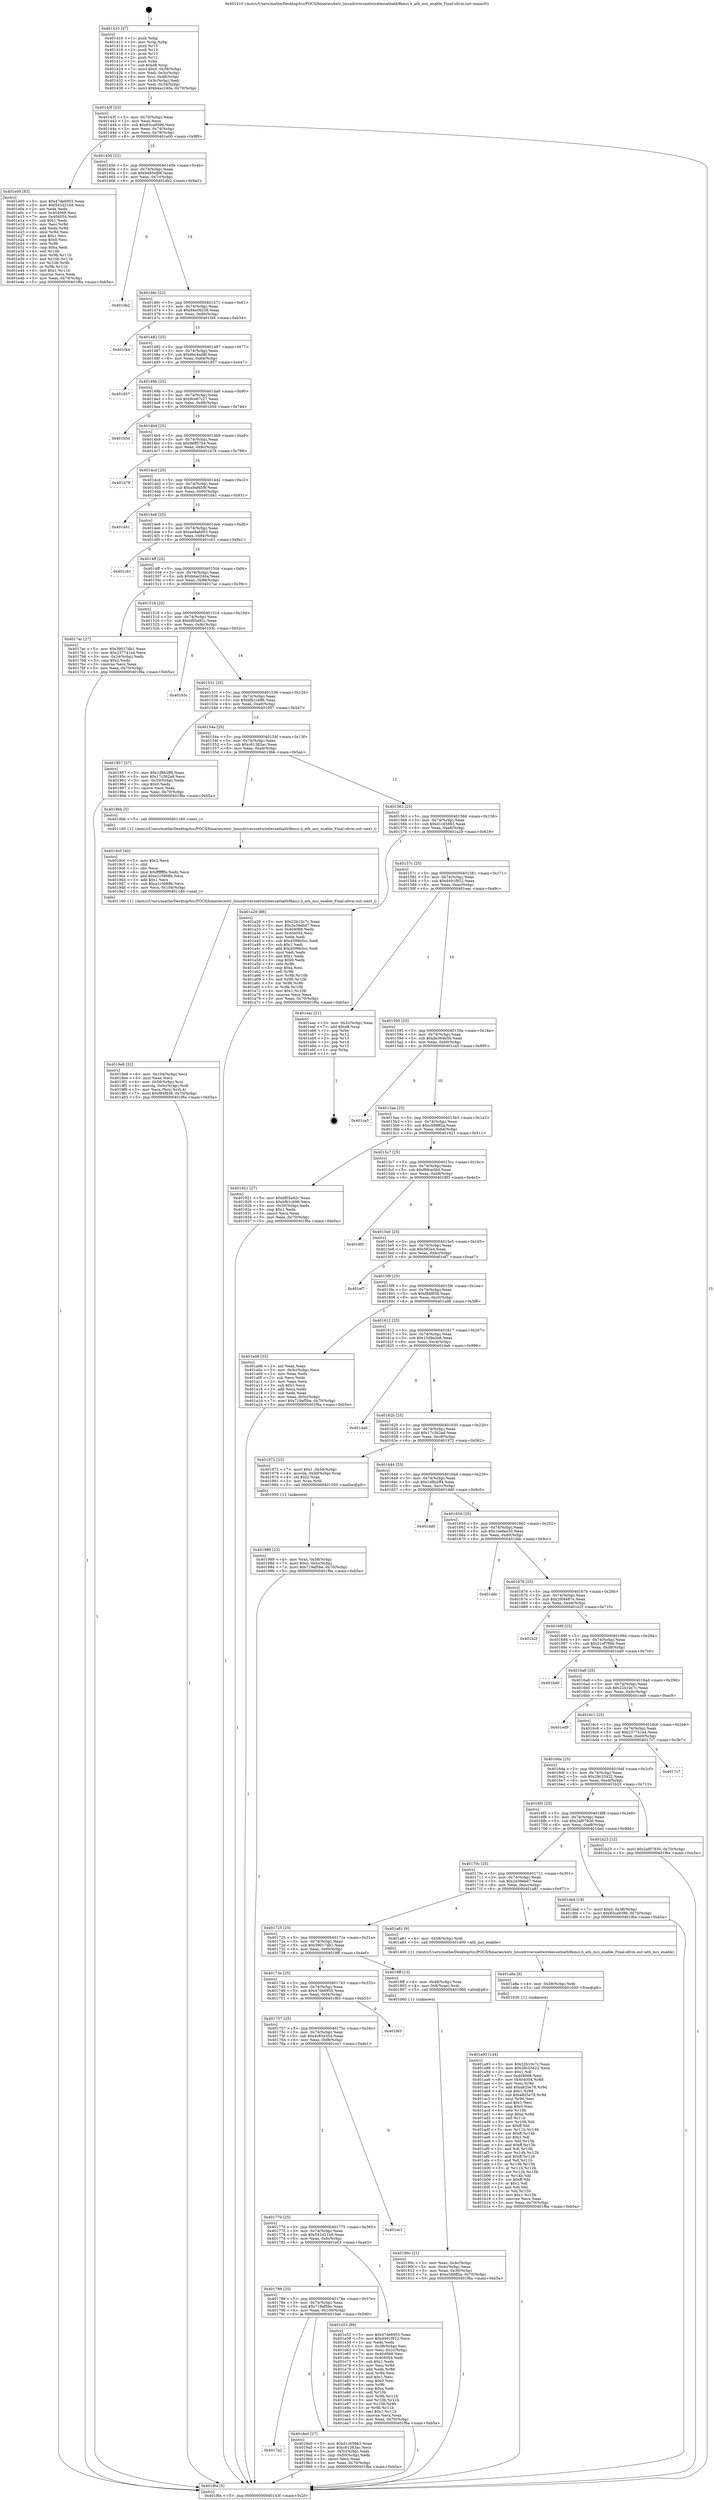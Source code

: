 digraph "0x401410" {
  label = "0x401410 (/mnt/c/Users/mathe/Desktop/tcc/POCII/binaries/extr_linuxdriversnetwirelessathath9kmci.h_ath_mci_enable_Final-ollvm.out::main(0))"
  labelloc = "t"
  node[shape=record]

  Entry [label="",width=0.3,height=0.3,shape=circle,fillcolor=black,style=filled]
  "0x40143f" [label="{
     0x40143f [23]\l
     | [instrs]\l
     &nbsp;&nbsp;0x40143f \<+3\>: mov -0x70(%rbp),%eax\l
     &nbsp;&nbsp;0x401442 \<+2\>: mov %eax,%ecx\l
     &nbsp;&nbsp;0x401444 \<+6\>: sub $0x83ca9399,%ecx\l
     &nbsp;&nbsp;0x40144a \<+3\>: mov %eax,-0x74(%rbp)\l
     &nbsp;&nbsp;0x40144d \<+3\>: mov %ecx,-0x78(%rbp)\l
     &nbsp;&nbsp;0x401450 \<+6\>: je 0000000000401e00 \<main+0x9f0\>\l
  }"]
  "0x401e00" [label="{
     0x401e00 [83]\l
     | [instrs]\l
     &nbsp;&nbsp;0x401e00 \<+5\>: mov $0x47de6955,%eax\l
     &nbsp;&nbsp;0x401e05 \<+5\>: mov $0x541d21b9,%ecx\l
     &nbsp;&nbsp;0x401e0a \<+2\>: xor %edx,%edx\l
     &nbsp;&nbsp;0x401e0c \<+7\>: mov 0x404068,%esi\l
     &nbsp;&nbsp;0x401e13 \<+7\>: mov 0x404054,%edi\l
     &nbsp;&nbsp;0x401e1a \<+3\>: sub $0x1,%edx\l
     &nbsp;&nbsp;0x401e1d \<+3\>: mov %esi,%r8d\l
     &nbsp;&nbsp;0x401e20 \<+3\>: add %edx,%r8d\l
     &nbsp;&nbsp;0x401e23 \<+4\>: imul %r8d,%esi\l
     &nbsp;&nbsp;0x401e27 \<+3\>: and $0x1,%esi\l
     &nbsp;&nbsp;0x401e2a \<+3\>: cmp $0x0,%esi\l
     &nbsp;&nbsp;0x401e2d \<+4\>: sete %r9b\l
     &nbsp;&nbsp;0x401e31 \<+3\>: cmp $0xa,%edi\l
     &nbsp;&nbsp;0x401e34 \<+4\>: setl %r10b\l
     &nbsp;&nbsp;0x401e38 \<+3\>: mov %r9b,%r11b\l
     &nbsp;&nbsp;0x401e3b \<+3\>: and %r10b,%r11b\l
     &nbsp;&nbsp;0x401e3e \<+3\>: xor %r10b,%r9b\l
     &nbsp;&nbsp;0x401e41 \<+3\>: or %r9b,%r11b\l
     &nbsp;&nbsp;0x401e44 \<+4\>: test $0x1,%r11b\l
     &nbsp;&nbsp;0x401e48 \<+3\>: cmovne %ecx,%eax\l
     &nbsp;&nbsp;0x401e4b \<+3\>: mov %eax,-0x70(%rbp)\l
     &nbsp;&nbsp;0x401e4e \<+5\>: jmp 0000000000401f6a \<main+0xb5a\>\l
  }"]
  "0x401456" [label="{
     0x401456 [22]\l
     | [instrs]\l
     &nbsp;&nbsp;0x401456 \<+5\>: jmp 000000000040145b \<main+0x4b\>\l
     &nbsp;&nbsp;0x40145b \<+3\>: mov -0x74(%rbp),%eax\l
     &nbsp;&nbsp;0x40145e \<+5\>: sub $0x9465af08,%eax\l
     &nbsp;&nbsp;0x401463 \<+3\>: mov %eax,-0x7c(%rbp)\l
     &nbsp;&nbsp;0x401466 \<+6\>: je 0000000000401db2 \<main+0x9a2\>\l
  }"]
  Exit [label="",width=0.3,height=0.3,shape=circle,fillcolor=black,style=filled,peripheries=2]
  "0x401db2" [label="{
     0x401db2\l
  }", style=dashed]
  "0x40146c" [label="{
     0x40146c [22]\l
     | [instrs]\l
     &nbsp;&nbsp;0x40146c \<+5\>: jmp 0000000000401471 \<main+0x61\>\l
     &nbsp;&nbsp;0x401471 \<+3\>: mov -0x74(%rbp),%eax\l
     &nbsp;&nbsp;0x401474 \<+5\>: sub $0x94e56239,%eax\l
     &nbsp;&nbsp;0x401479 \<+3\>: mov %eax,-0x80(%rbp)\l
     &nbsp;&nbsp;0x40147c \<+6\>: je 0000000000401f44 \<main+0xb34\>\l
  }"]
  "0x401a93" [label="{
     0x401a93 [144]\l
     | [instrs]\l
     &nbsp;&nbsp;0x401a93 \<+5\>: mov $0x22b10c7c,%eax\l
     &nbsp;&nbsp;0x401a98 \<+5\>: mov $0x29c33422,%ecx\l
     &nbsp;&nbsp;0x401a9d \<+2\>: mov $0x1,%dl\l
     &nbsp;&nbsp;0x401a9f \<+7\>: mov 0x404068,%esi\l
     &nbsp;&nbsp;0x401aa6 \<+8\>: mov 0x404054,%r8d\l
     &nbsp;&nbsp;0x401aae \<+3\>: mov %esi,%r9d\l
     &nbsp;&nbsp;0x401ab1 \<+7\>: add $0xa825e78,%r9d\l
     &nbsp;&nbsp;0x401ab8 \<+4\>: sub $0x1,%r9d\l
     &nbsp;&nbsp;0x401abc \<+7\>: sub $0xa825e78,%r9d\l
     &nbsp;&nbsp;0x401ac3 \<+4\>: imul %r9d,%esi\l
     &nbsp;&nbsp;0x401ac7 \<+3\>: and $0x1,%esi\l
     &nbsp;&nbsp;0x401aca \<+3\>: cmp $0x0,%esi\l
     &nbsp;&nbsp;0x401acd \<+4\>: sete %r10b\l
     &nbsp;&nbsp;0x401ad1 \<+4\>: cmp $0xa,%r8d\l
     &nbsp;&nbsp;0x401ad5 \<+4\>: setl %r11b\l
     &nbsp;&nbsp;0x401ad9 \<+3\>: mov %r10b,%bl\l
     &nbsp;&nbsp;0x401adc \<+3\>: xor $0xff,%bl\l
     &nbsp;&nbsp;0x401adf \<+3\>: mov %r11b,%r14b\l
     &nbsp;&nbsp;0x401ae2 \<+4\>: xor $0xff,%r14b\l
     &nbsp;&nbsp;0x401ae6 \<+3\>: xor $0x1,%dl\l
     &nbsp;&nbsp;0x401ae9 \<+3\>: mov %bl,%r15b\l
     &nbsp;&nbsp;0x401aec \<+4\>: and $0xff,%r15b\l
     &nbsp;&nbsp;0x401af0 \<+3\>: and %dl,%r10b\l
     &nbsp;&nbsp;0x401af3 \<+3\>: mov %r14b,%r12b\l
     &nbsp;&nbsp;0x401af6 \<+4\>: and $0xff,%r12b\l
     &nbsp;&nbsp;0x401afa \<+3\>: and %dl,%r11b\l
     &nbsp;&nbsp;0x401afd \<+3\>: or %r10b,%r15b\l
     &nbsp;&nbsp;0x401b00 \<+3\>: or %r11b,%r12b\l
     &nbsp;&nbsp;0x401b03 \<+3\>: xor %r12b,%r15b\l
     &nbsp;&nbsp;0x401b06 \<+3\>: or %r14b,%bl\l
     &nbsp;&nbsp;0x401b09 \<+3\>: xor $0xff,%bl\l
     &nbsp;&nbsp;0x401b0c \<+3\>: or $0x1,%dl\l
     &nbsp;&nbsp;0x401b0f \<+2\>: and %dl,%bl\l
     &nbsp;&nbsp;0x401b11 \<+3\>: or %bl,%r15b\l
     &nbsp;&nbsp;0x401b14 \<+4\>: test $0x1,%r15b\l
     &nbsp;&nbsp;0x401b18 \<+3\>: cmovne %ecx,%eax\l
     &nbsp;&nbsp;0x401b1b \<+3\>: mov %eax,-0x70(%rbp)\l
     &nbsp;&nbsp;0x401b1e \<+5\>: jmp 0000000000401f6a \<main+0xb5a\>\l
  }"]
  "0x401f44" [label="{
     0x401f44\l
  }", style=dashed]
  "0x401482" [label="{
     0x401482 [25]\l
     | [instrs]\l
     &nbsp;&nbsp;0x401482 \<+5\>: jmp 0000000000401487 \<main+0x77\>\l
     &nbsp;&nbsp;0x401487 \<+3\>: mov -0x74(%rbp),%eax\l
     &nbsp;&nbsp;0x40148a \<+5\>: sub $0x9bc4ad8f,%eax\l
     &nbsp;&nbsp;0x40148f \<+6\>: mov %eax,-0x84(%rbp)\l
     &nbsp;&nbsp;0x401495 \<+6\>: je 0000000000401857 \<main+0x447\>\l
  }"]
  "0x401a8a" [label="{
     0x401a8a [9]\l
     | [instrs]\l
     &nbsp;&nbsp;0x401a8a \<+4\>: mov -0x58(%rbp),%rdi\l
     &nbsp;&nbsp;0x401a8e \<+5\>: call 0000000000401030 \<free@plt\>\l
     | [calls]\l
     &nbsp;&nbsp;0x401030 \{1\} (unknown)\l
  }"]
  "0x401857" [label="{
     0x401857\l
  }", style=dashed]
  "0x40149b" [label="{
     0x40149b [25]\l
     | [instrs]\l
     &nbsp;&nbsp;0x40149b \<+5\>: jmp 00000000004014a0 \<main+0x90\>\l
     &nbsp;&nbsp;0x4014a0 \<+3\>: mov -0x74(%rbp),%eax\l
     &nbsp;&nbsp;0x4014a3 \<+5\>: sub $0x9ce87c27,%eax\l
     &nbsp;&nbsp;0x4014a8 \<+6\>: mov %eax,-0x88(%rbp)\l
     &nbsp;&nbsp;0x4014ae \<+6\>: je 0000000000401b5d \<main+0x74d\>\l
  }"]
  "0x4019e8" [label="{
     0x4019e8 [32]\l
     | [instrs]\l
     &nbsp;&nbsp;0x4019e8 \<+6\>: mov -0x104(%rbp),%ecx\l
     &nbsp;&nbsp;0x4019ee \<+3\>: imul %eax,%ecx\l
     &nbsp;&nbsp;0x4019f1 \<+4\>: mov -0x58(%rbp),%rsi\l
     &nbsp;&nbsp;0x4019f5 \<+4\>: movslq -0x5c(%rbp),%rdi\l
     &nbsp;&nbsp;0x4019f9 \<+3\>: mov %ecx,(%rsi,%rdi,4)\l
     &nbsp;&nbsp;0x4019fc \<+7\>: movl $0xf84f838,-0x70(%rbp)\l
     &nbsp;&nbsp;0x401a03 \<+5\>: jmp 0000000000401f6a \<main+0xb5a\>\l
  }"]
  "0x401b5d" [label="{
     0x401b5d\l
  }", style=dashed]
  "0x4014b4" [label="{
     0x4014b4 [25]\l
     | [instrs]\l
     &nbsp;&nbsp;0x4014b4 \<+5\>: jmp 00000000004014b9 \<main+0xa9\>\l
     &nbsp;&nbsp;0x4014b9 \<+3\>: mov -0x74(%rbp),%eax\l
     &nbsp;&nbsp;0x4014bc \<+5\>: sub $0x9eff57b4,%eax\l
     &nbsp;&nbsp;0x4014c1 \<+6\>: mov %eax,-0x8c(%rbp)\l
     &nbsp;&nbsp;0x4014c7 \<+6\>: je 0000000000401b78 \<main+0x768\>\l
  }"]
  "0x4019c0" [label="{
     0x4019c0 [40]\l
     | [instrs]\l
     &nbsp;&nbsp;0x4019c0 \<+5\>: mov $0x2,%ecx\l
     &nbsp;&nbsp;0x4019c5 \<+1\>: cltd\l
     &nbsp;&nbsp;0x4019c6 \<+2\>: idiv %ecx\l
     &nbsp;&nbsp;0x4019c8 \<+6\>: imul $0xfffffffe,%edx,%ecx\l
     &nbsp;&nbsp;0x4019ce \<+6\>: add $0xa1c5868b,%ecx\l
     &nbsp;&nbsp;0x4019d4 \<+3\>: add $0x1,%ecx\l
     &nbsp;&nbsp;0x4019d7 \<+6\>: sub $0xa1c5868b,%ecx\l
     &nbsp;&nbsp;0x4019dd \<+6\>: mov %ecx,-0x104(%rbp)\l
     &nbsp;&nbsp;0x4019e3 \<+5\>: call 0000000000401160 \<next_i\>\l
     | [calls]\l
     &nbsp;&nbsp;0x401160 \{1\} (/mnt/c/Users/mathe/Desktop/tcc/POCII/binaries/extr_linuxdriversnetwirelessathath9kmci.h_ath_mci_enable_Final-ollvm.out::next_i)\l
  }"]
  "0x401b78" [label="{
     0x401b78\l
  }", style=dashed]
  "0x4014cd" [label="{
     0x4014cd [25]\l
     | [instrs]\l
     &nbsp;&nbsp;0x4014cd \<+5\>: jmp 00000000004014d2 \<main+0xc2\>\l
     &nbsp;&nbsp;0x4014d2 \<+3\>: mov -0x74(%rbp),%eax\l
     &nbsp;&nbsp;0x4014d5 \<+5\>: sub $0xa9afd59f,%eax\l
     &nbsp;&nbsp;0x4014da \<+6\>: mov %eax,-0x90(%rbp)\l
     &nbsp;&nbsp;0x4014e0 \<+6\>: je 0000000000401d41 \<main+0x931\>\l
  }"]
  "0x4017a2" [label="{
     0x4017a2\l
  }", style=dashed]
  "0x401d41" [label="{
     0x401d41\l
  }", style=dashed]
  "0x4014e6" [label="{
     0x4014e6 [25]\l
     | [instrs]\l
     &nbsp;&nbsp;0x4014e6 \<+5\>: jmp 00000000004014eb \<main+0xdb\>\l
     &nbsp;&nbsp;0x4014eb \<+3\>: mov -0x74(%rbp),%eax\l
     &nbsp;&nbsp;0x4014ee \<+5\>: sub $0xae8a6d03,%eax\l
     &nbsp;&nbsp;0x4014f3 \<+6\>: mov %eax,-0x94(%rbp)\l
     &nbsp;&nbsp;0x4014f9 \<+6\>: je 0000000000401cb1 \<main+0x8a1\>\l
  }"]
  "0x4019a0" [label="{
     0x4019a0 [27]\l
     | [instrs]\l
     &nbsp;&nbsp;0x4019a0 \<+5\>: mov $0xd1c65863,%eax\l
     &nbsp;&nbsp;0x4019a5 \<+5\>: mov $0xc61383ac,%ecx\l
     &nbsp;&nbsp;0x4019aa \<+3\>: mov -0x5c(%rbp),%edx\l
     &nbsp;&nbsp;0x4019ad \<+3\>: cmp -0x50(%rbp),%edx\l
     &nbsp;&nbsp;0x4019b0 \<+3\>: cmovl %ecx,%eax\l
     &nbsp;&nbsp;0x4019b3 \<+3\>: mov %eax,-0x70(%rbp)\l
     &nbsp;&nbsp;0x4019b6 \<+5\>: jmp 0000000000401f6a \<main+0xb5a\>\l
  }"]
  "0x401cb1" [label="{
     0x401cb1\l
  }", style=dashed]
  "0x4014ff" [label="{
     0x4014ff [25]\l
     | [instrs]\l
     &nbsp;&nbsp;0x4014ff \<+5\>: jmp 0000000000401504 \<main+0xf4\>\l
     &nbsp;&nbsp;0x401504 \<+3\>: mov -0x74(%rbp),%eax\l
     &nbsp;&nbsp;0x401507 \<+5\>: sub $0xb4ac240a,%eax\l
     &nbsp;&nbsp;0x40150c \<+6\>: mov %eax,-0x98(%rbp)\l
     &nbsp;&nbsp;0x401512 \<+6\>: je 00000000004017ac \<main+0x39c\>\l
  }"]
  "0x401789" [label="{
     0x401789 [25]\l
     | [instrs]\l
     &nbsp;&nbsp;0x401789 \<+5\>: jmp 000000000040178e \<main+0x37e\>\l
     &nbsp;&nbsp;0x40178e \<+3\>: mov -0x74(%rbp),%eax\l
     &nbsp;&nbsp;0x401791 \<+5\>: sub $0x719af5be,%eax\l
     &nbsp;&nbsp;0x401796 \<+6\>: mov %eax,-0x100(%rbp)\l
     &nbsp;&nbsp;0x40179c \<+6\>: je 00000000004019a0 \<main+0x590\>\l
  }"]
  "0x4017ac" [label="{
     0x4017ac [27]\l
     | [instrs]\l
     &nbsp;&nbsp;0x4017ac \<+5\>: mov $0x39017db1,%eax\l
     &nbsp;&nbsp;0x4017b1 \<+5\>: mov $0x237741e4,%ecx\l
     &nbsp;&nbsp;0x4017b6 \<+3\>: mov -0x34(%rbp),%edx\l
     &nbsp;&nbsp;0x4017b9 \<+3\>: cmp $0x2,%edx\l
     &nbsp;&nbsp;0x4017bc \<+3\>: cmovne %ecx,%eax\l
     &nbsp;&nbsp;0x4017bf \<+3\>: mov %eax,-0x70(%rbp)\l
     &nbsp;&nbsp;0x4017c2 \<+5\>: jmp 0000000000401f6a \<main+0xb5a\>\l
  }"]
  "0x401518" [label="{
     0x401518 [25]\l
     | [instrs]\l
     &nbsp;&nbsp;0x401518 \<+5\>: jmp 000000000040151d \<main+0x10d\>\l
     &nbsp;&nbsp;0x40151d \<+3\>: mov -0x74(%rbp),%eax\l
     &nbsp;&nbsp;0x401520 \<+5\>: sub $0xbf05a92c,%eax\l
     &nbsp;&nbsp;0x401525 \<+6\>: mov %eax,-0x9c(%rbp)\l
     &nbsp;&nbsp;0x40152b \<+6\>: je 000000000040193c \<main+0x52c\>\l
  }"]
  "0x401f6a" [label="{
     0x401f6a [5]\l
     | [instrs]\l
     &nbsp;&nbsp;0x401f6a \<+5\>: jmp 000000000040143f \<main+0x2f\>\l
  }"]
  "0x401410" [label="{
     0x401410 [47]\l
     | [instrs]\l
     &nbsp;&nbsp;0x401410 \<+1\>: push %rbp\l
     &nbsp;&nbsp;0x401411 \<+3\>: mov %rsp,%rbp\l
     &nbsp;&nbsp;0x401414 \<+2\>: push %r15\l
     &nbsp;&nbsp;0x401416 \<+2\>: push %r14\l
     &nbsp;&nbsp;0x401418 \<+2\>: push %r13\l
     &nbsp;&nbsp;0x40141a \<+2\>: push %r12\l
     &nbsp;&nbsp;0x40141c \<+1\>: push %rbx\l
     &nbsp;&nbsp;0x40141d \<+7\>: sub $0xe8,%rsp\l
     &nbsp;&nbsp;0x401424 \<+7\>: movl $0x0,-0x38(%rbp)\l
     &nbsp;&nbsp;0x40142b \<+3\>: mov %edi,-0x3c(%rbp)\l
     &nbsp;&nbsp;0x40142e \<+4\>: mov %rsi,-0x48(%rbp)\l
     &nbsp;&nbsp;0x401432 \<+3\>: mov -0x3c(%rbp),%edi\l
     &nbsp;&nbsp;0x401435 \<+3\>: mov %edi,-0x34(%rbp)\l
     &nbsp;&nbsp;0x401438 \<+7\>: movl $0xb4ac240a,-0x70(%rbp)\l
  }"]
  "0x401e53" [label="{
     0x401e53 [89]\l
     | [instrs]\l
     &nbsp;&nbsp;0x401e53 \<+5\>: mov $0x47de6955,%eax\l
     &nbsp;&nbsp;0x401e58 \<+5\>: mov $0xd491f922,%ecx\l
     &nbsp;&nbsp;0x401e5d \<+2\>: xor %edx,%edx\l
     &nbsp;&nbsp;0x401e5f \<+3\>: mov -0x38(%rbp),%esi\l
     &nbsp;&nbsp;0x401e62 \<+3\>: mov %esi,-0x2c(%rbp)\l
     &nbsp;&nbsp;0x401e65 \<+7\>: mov 0x404068,%esi\l
     &nbsp;&nbsp;0x401e6c \<+7\>: mov 0x404054,%edi\l
     &nbsp;&nbsp;0x401e73 \<+3\>: sub $0x1,%edx\l
     &nbsp;&nbsp;0x401e76 \<+3\>: mov %esi,%r8d\l
     &nbsp;&nbsp;0x401e79 \<+3\>: add %edx,%r8d\l
     &nbsp;&nbsp;0x401e7c \<+4\>: imul %r8d,%esi\l
     &nbsp;&nbsp;0x401e80 \<+3\>: and $0x1,%esi\l
     &nbsp;&nbsp;0x401e83 \<+3\>: cmp $0x0,%esi\l
     &nbsp;&nbsp;0x401e86 \<+4\>: sete %r9b\l
     &nbsp;&nbsp;0x401e8a \<+3\>: cmp $0xa,%edi\l
     &nbsp;&nbsp;0x401e8d \<+4\>: setl %r10b\l
     &nbsp;&nbsp;0x401e91 \<+3\>: mov %r9b,%r11b\l
     &nbsp;&nbsp;0x401e94 \<+3\>: and %r10b,%r11b\l
     &nbsp;&nbsp;0x401e97 \<+3\>: xor %r10b,%r9b\l
     &nbsp;&nbsp;0x401e9a \<+3\>: or %r9b,%r11b\l
     &nbsp;&nbsp;0x401e9d \<+4\>: test $0x1,%r11b\l
     &nbsp;&nbsp;0x401ea1 \<+3\>: cmovne %ecx,%eax\l
     &nbsp;&nbsp;0x401ea4 \<+3\>: mov %eax,-0x70(%rbp)\l
     &nbsp;&nbsp;0x401ea7 \<+5\>: jmp 0000000000401f6a \<main+0xb5a\>\l
  }"]
  "0x40193c" [label="{
     0x40193c\l
  }", style=dashed]
  "0x401531" [label="{
     0x401531 [25]\l
     | [instrs]\l
     &nbsp;&nbsp;0x401531 \<+5\>: jmp 0000000000401536 \<main+0x126\>\l
     &nbsp;&nbsp;0x401536 \<+3\>: mov -0x74(%rbp),%eax\l
     &nbsp;&nbsp;0x401539 \<+5\>: sub $0xbfb1cb96,%eax\l
     &nbsp;&nbsp;0x40153e \<+6\>: mov %eax,-0xa0(%rbp)\l
     &nbsp;&nbsp;0x401544 \<+6\>: je 0000000000401957 \<main+0x547\>\l
  }"]
  "0x401770" [label="{
     0x401770 [25]\l
     | [instrs]\l
     &nbsp;&nbsp;0x401770 \<+5\>: jmp 0000000000401775 \<main+0x365\>\l
     &nbsp;&nbsp;0x401775 \<+3\>: mov -0x74(%rbp),%eax\l
     &nbsp;&nbsp;0x401778 \<+5\>: sub $0x541d21b9,%eax\l
     &nbsp;&nbsp;0x40177d \<+6\>: mov %eax,-0xfc(%rbp)\l
     &nbsp;&nbsp;0x401783 \<+6\>: je 0000000000401e53 \<main+0xa43\>\l
  }"]
  "0x401957" [label="{
     0x401957 [27]\l
     | [instrs]\l
     &nbsp;&nbsp;0x401957 \<+5\>: mov $0x1d8b2ff4,%eax\l
     &nbsp;&nbsp;0x40195c \<+5\>: mov $0x17c362a6,%ecx\l
     &nbsp;&nbsp;0x401961 \<+3\>: mov -0x30(%rbp),%edx\l
     &nbsp;&nbsp;0x401964 \<+3\>: cmp $0x0,%edx\l
     &nbsp;&nbsp;0x401967 \<+3\>: cmove %ecx,%eax\l
     &nbsp;&nbsp;0x40196a \<+3\>: mov %eax,-0x70(%rbp)\l
     &nbsp;&nbsp;0x40196d \<+5\>: jmp 0000000000401f6a \<main+0xb5a\>\l
  }"]
  "0x40154a" [label="{
     0x40154a [25]\l
     | [instrs]\l
     &nbsp;&nbsp;0x40154a \<+5\>: jmp 000000000040154f \<main+0x13f\>\l
     &nbsp;&nbsp;0x40154f \<+3\>: mov -0x74(%rbp),%eax\l
     &nbsp;&nbsp;0x401552 \<+5\>: sub $0xc61383ac,%eax\l
     &nbsp;&nbsp;0x401557 \<+6\>: mov %eax,-0xa4(%rbp)\l
     &nbsp;&nbsp;0x40155d \<+6\>: je 00000000004019bb \<main+0x5ab\>\l
  }"]
  "0x401ec1" [label="{
     0x401ec1\l
  }", style=dashed]
  "0x4019bb" [label="{
     0x4019bb [5]\l
     | [instrs]\l
     &nbsp;&nbsp;0x4019bb \<+5\>: call 0000000000401160 \<next_i\>\l
     | [calls]\l
     &nbsp;&nbsp;0x401160 \{1\} (/mnt/c/Users/mathe/Desktop/tcc/POCII/binaries/extr_linuxdriversnetwirelessathath9kmci.h_ath_mci_enable_Final-ollvm.out::next_i)\l
  }"]
  "0x401563" [label="{
     0x401563 [25]\l
     | [instrs]\l
     &nbsp;&nbsp;0x401563 \<+5\>: jmp 0000000000401568 \<main+0x158\>\l
     &nbsp;&nbsp;0x401568 \<+3\>: mov -0x74(%rbp),%eax\l
     &nbsp;&nbsp;0x40156b \<+5\>: sub $0xd1c65863,%eax\l
     &nbsp;&nbsp;0x401570 \<+6\>: mov %eax,-0xa8(%rbp)\l
     &nbsp;&nbsp;0x401576 \<+6\>: je 0000000000401a29 \<main+0x619\>\l
  }"]
  "0x401757" [label="{
     0x401757 [25]\l
     | [instrs]\l
     &nbsp;&nbsp;0x401757 \<+5\>: jmp 000000000040175c \<main+0x34c\>\l
     &nbsp;&nbsp;0x40175c \<+3\>: mov -0x74(%rbp),%eax\l
     &nbsp;&nbsp;0x40175f \<+5\>: sub $0x4c834354,%eax\l
     &nbsp;&nbsp;0x401764 \<+6\>: mov %eax,-0xf8(%rbp)\l
     &nbsp;&nbsp;0x40176a \<+6\>: je 0000000000401ec1 \<main+0xab1\>\l
  }"]
  "0x401a29" [label="{
     0x401a29 [88]\l
     | [instrs]\l
     &nbsp;&nbsp;0x401a29 \<+5\>: mov $0x22b10c7c,%eax\l
     &nbsp;&nbsp;0x401a2e \<+5\>: mov $0x2e39ebd7,%ecx\l
     &nbsp;&nbsp;0x401a33 \<+7\>: mov 0x404068,%edx\l
     &nbsp;&nbsp;0x401a3a \<+7\>: mov 0x404054,%esi\l
     &nbsp;&nbsp;0x401a41 \<+2\>: mov %edx,%edi\l
     &nbsp;&nbsp;0x401a43 \<+6\>: sub $0x4599b5cc,%edi\l
     &nbsp;&nbsp;0x401a49 \<+3\>: sub $0x1,%edi\l
     &nbsp;&nbsp;0x401a4c \<+6\>: add $0x4599b5cc,%edi\l
     &nbsp;&nbsp;0x401a52 \<+3\>: imul %edi,%edx\l
     &nbsp;&nbsp;0x401a55 \<+3\>: and $0x1,%edx\l
     &nbsp;&nbsp;0x401a58 \<+3\>: cmp $0x0,%edx\l
     &nbsp;&nbsp;0x401a5b \<+4\>: sete %r8b\l
     &nbsp;&nbsp;0x401a5f \<+3\>: cmp $0xa,%esi\l
     &nbsp;&nbsp;0x401a62 \<+4\>: setl %r9b\l
     &nbsp;&nbsp;0x401a66 \<+3\>: mov %r8b,%r10b\l
     &nbsp;&nbsp;0x401a69 \<+3\>: and %r9b,%r10b\l
     &nbsp;&nbsp;0x401a6c \<+3\>: xor %r9b,%r8b\l
     &nbsp;&nbsp;0x401a6f \<+3\>: or %r8b,%r10b\l
     &nbsp;&nbsp;0x401a72 \<+4\>: test $0x1,%r10b\l
     &nbsp;&nbsp;0x401a76 \<+3\>: cmovne %ecx,%eax\l
     &nbsp;&nbsp;0x401a79 \<+3\>: mov %eax,-0x70(%rbp)\l
     &nbsp;&nbsp;0x401a7c \<+5\>: jmp 0000000000401f6a \<main+0xb5a\>\l
  }"]
  "0x40157c" [label="{
     0x40157c [25]\l
     | [instrs]\l
     &nbsp;&nbsp;0x40157c \<+5\>: jmp 0000000000401581 \<main+0x171\>\l
     &nbsp;&nbsp;0x401581 \<+3\>: mov -0x74(%rbp),%eax\l
     &nbsp;&nbsp;0x401584 \<+5\>: sub $0xd491f922,%eax\l
     &nbsp;&nbsp;0x401589 \<+6\>: mov %eax,-0xac(%rbp)\l
     &nbsp;&nbsp;0x40158f \<+6\>: je 0000000000401eac \<main+0xa9c\>\l
  }"]
  "0x401f63" [label="{
     0x401f63\l
  }", style=dashed]
  "0x401eac" [label="{
     0x401eac [21]\l
     | [instrs]\l
     &nbsp;&nbsp;0x401eac \<+3\>: mov -0x2c(%rbp),%eax\l
     &nbsp;&nbsp;0x401eaf \<+7\>: add $0xe8,%rsp\l
     &nbsp;&nbsp;0x401eb6 \<+1\>: pop %rbx\l
     &nbsp;&nbsp;0x401eb7 \<+2\>: pop %r12\l
     &nbsp;&nbsp;0x401eb9 \<+2\>: pop %r13\l
     &nbsp;&nbsp;0x401ebb \<+2\>: pop %r14\l
     &nbsp;&nbsp;0x401ebd \<+2\>: pop %r15\l
     &nbsp;&nbsp;0x401ebf \<+1\>: pop %rbp\l
     &nbsp;&nbsp;0x401ec0 \<+1\>: ret\l
  }"]
  "0x401595" [label="{
     0x401595 [25]\l
     | [instrs]\l
     &nbsp;&nbsp;0x401595 \<+5\>: jmp 000000000040159a \<main+0x18a\>\l
     &nbsp;&nbsp;0x40159a \<+3\>: mov -0x74(%rbp),%eax\l
     &nbsp;&nbsp;0x40159d \<+5\>: sub $0xde364b5b,%eax\l
     &nbsp;&nbsp;0x4015a2 \<+6\>: mov %eax,-0xb0(%rbp)\l
     &nbsp;&nbsp;0x4015a8 \<+6\>: je 0000000000401ca5 \<main+0x895\>\l
  }"]
  "0x401989" [label="{
     0x401989 [23]\l
     | [instrs]\l
     &nbsp;&nbsp;0x401989 \<+4\>: mov %rax,-0x58(%rbp)\l
     &nbsp;&nbsp;0x40198d \<+7\>: movl $0x0,-0x5c(%rbp)\l
     &nbsp;&nbsp;0x401994 \<+7\>: movl $0x719af5be,-0x70(%rbp)\l
     &nbsp;&nbsp;0x40199b \<+5\>: jmp 0000000000401f6a \<main+0xb5a\>\l
  }"]
  "0x401ca5" [label="{
     0x401ca5\l
  }", style=dashed]
  "0x4015ae" [label="{
     0x4015ae [25]\l
     | [instrs]\l
     &nbsp;&nbsp;0x4015ae \<+5\>: jmp 00000000004015b3 \<main+0x1a3\>\l
     &nbsp;&nbsp;0x4015b3 \<+3\>: mov -0x74(%rbp),%eax\l
     &nbsp;&nbsp;0x4015b6 \<+5\>: sub $0xe588ff2a,%eax\l
     &nbsp;&nbsp;0x4015bb \<+6\>: mov %eax,-0xb4(%rbp)\l
     &nbsp;&nbsp;0x4015c1 \<+6\>: je 0000000000401921 \<main+0x511\>\l
  }"]
  "0x40190c" [label="{
     0x40190c [21]\l
     | [instrs]\l
     &nbsp;&nbsp;0x40190c \<+3\>: mov %eax,-0x4c(%rbp)\l
     &nbsp;&nbsp;0x40190f \<+3\>: mov -0x4c(%rbp),%eax\l
     &nbsp;&nbsp;0x401912 \<+3\>: mov %eax,-0x30(%rbp)\l
     &nbsp;&nbsp;0x401915 \<+7\>: movl $0xe588ff2a,-0x70(%rbp)\l
     &nbsp;&nbsp;0x40191c \<+5\>: jmp 0000000000401f6a \<main+0xb5a\>\l
  }"]
  "0x401921" [label="{
     0x401921 [27]\l
     | [instrs]\l
     &nbsp;&nbsp;0x401921 \<+5\>: mov $0xbf05a92c,%eax\l
     &nbsp;&nbsp;0x401926 \<+5\>: mov $0xbfb1cb96,%ecx\l
     &nbsp;&nbsp;0x40192b \<+3\>: mov -0x30(%rbp),%edx\l
     &nbsp;&nbsp;0x40192e \<+3\>: cmp $0x1,%edx\l
     &nbsp;&nbsp;0x401931 \<+3\>: cmovl %ecx,%eax\l
     &nbsp;&nbsp;0x401934 \<+3\>: mov %eax,-0x70(%rbp)\l
     &nbsp;&nbsp;0x401937 \<+5\>: jmp 0000000000401f6a \<main+0xb5a\>\l
  }"]
  "0x4015c7" [label="{
     0x4015c7 [25]\l
     | [instrs]\l
     &nbsp;&nbsp;0x4015c7 \<+5\>: jmp 00000000004015cc \<main+0x1bc\>\l
     &nbsp;&nbsp;0x4015cc \<+3\>: mov -0x74(%rbp),%eax\l
     &nbsp;&nbsp;0x4015cf \<+5\>: sub $0xf69ce56d,%eax\l
     &nbsp;&nbsp;0x4015d4 \<+6\>: mov %eax,-0xb8(%rbp)\l
     &nbsp;&nbsp;0x4015da \<+6\>: je 00000000004018f3 \<main+0x4e3\>\l
  }"]
  "0x40173e" [label="{
     0x40173e [25]\l
     | [instrs]\l
     &nbsp;&nbsp;0x40173e \<+5\>: jmp 0000000000401743 \<main+0x333\>\l
     &nbsp;&nbsp;0x401743 \<+3\>: mov -0x74(%rbp),%eax\l
     &nbsp;&nbsp;0x401746 \<+5\>: sub $0x47de6955,%eax\l
     &nbsp;&nbsp;0x40174b \<+6\>: mov %eax,-0xf4(%rbp)\l
     &nbsp;&nbsp;0x401751 \<+6\>: je 0000000000401f63 \<main+0xb53\>\l
  }"]
  "0x4018f3" [label="{
     0x4018f3\l
  }", style=dashed]
  "0x4015e0" [label="{
     0x4015e0 [25]\l
     | [instrs]\l
     &nbsp;&nbsp;0x4015e0 \<+5\>: jmp 00000000004015e5 \<main+0x1d5\>\l
     &nbsp;&nbsp;0x4015e5 \<+3\>: mov -0x74(%rbp),%eax\l
     &nbsp;&nbsp;0x4015e8 \<+5\>: sub $0x592e4,%eax\l
     &nbsp;&nbsp;0x4015ed \<+6\>: mov %eax,-0xbc(%rbp)\l
     &nbsp;&nbsp;0x4015f3 \<+6\>: je 0000000000401ef7 \<main+0xae7\>\l
  }"]
  "0x4018ff" [label="{
     0x4018ff [13]\l
     | [instrs]\l
     &nbsp;&nbsp;0x4018ff \<+4\>: mov -0x48(%rbp),%rax\l
     &nbsp;&nbsp;0x401903 \<+4\>: mov 0x8(%rax),%rdi\l
     &nbsp;&nbsp;0x401907 \<+5\>: call 0000000000401060 \<atoi@plt\>\l
     | [calls]\l
     &nbsp;&nbsp;0x401060 \{1\} (unknown)\l
  }"]
  "0x401ef7" [label="{
     0x401ef7\l
  }", style=dashed]
  "0x4015f9" [label="{
     0x4015f9 [25]\l
     | [instrs]\l
     &nbsp;&nbsp;0x4015f9 \<+5\>: jmp 00000000004015fe \<main+0x1ee\>\l
     &nbsp;&nbsp;0x4015fe \<+3\>: mov -0x74(%rbp),%eax\l
     &nbsp;&nbsp;0x401601 \<+5\>: sub $0xf84f838,%eax\l
     &nbsp;&nbsp;0x401606 \<+6\>: mov %eax,-0xc0(%rbp)\l
     &nbsp;&nbsp;0x40160c \<+6\>: je 0000000000401a08 \<main+0x5f8\>\l
  }"]
  "0x401725" [label="{
     0x401725 [25]\l
     | [instrs]\l
     &nbsp;&nbsp;0x401725 \<+5\>: jmp 000000000040172a \<main+0x31a\>\l
     &nbsp;&nbsp;0x40172a \<+3\>: mov -0x74(%rbp),%eax\l
     &nbsp;&nbsp;0x40172d \<+5\>: sub $0x39017db1,%eax\l
     &nbsp;&nbsp;0x401732 \<+6\>: mov %eax,-0xf0(%rbp)\l
     &nbsp;&nbsp;0x401738 \<+6\>: je 00000000004018ff \<main+0x4ef\>\l
  }"]
  "0x401a08" [label="{
     0x401a08 [33]\l
     | [instrs]\l
     &nbsp;&nbsp;0x401a08 \<+2\>: xor %eax,%eax\l
     &nbsp;&nbsp;0x401a0a \<+3\>: mov -0x5c(%rbp),%ecx\l
     &nbsp;&nbsp;0x401a0d \<+2\>: mov %eax,%edx\l
     &nbsp;&nbsp;0x401a0f \<+2\>: sub %ecx,%edx\l
     &nbsp;&nbsp;0x401a11 \<+2\>: mov %eax,%ecx\l
     &nbsp;&nbsp;0x401a13 \<+3\>: sub $0x1,%ecx\l
     &nbsp;&nbsp;0x401a16 \<+2\>: add %ecx,%edx\l
     &nbsp;&nbsp;0x401a18 \<+2\>: sub %edx,%eax\l
     &nbsp;&nbsp;0x401a1a \<+3\>: mov %eax,-0x5c(%rbp)\l
     &nbsp;&nbsp;0x401a1d \<+7\>: movl $0x719af5be,-0x70(%rbp)\l
     &nbsp;&nbsp;0x401a24 \<+5\>: jmp 0000000000401f6a \<main+0xb5a\>\l
  }"]
  "0x401612" [label="{
     0x401612 [25]\l
     | [instrs]\l
     &nbsp;&nbsp;0x401612 \<+5\>: jmp 0000000000401617 \<main+0x207\>\l
     &nbsp;&nbsp;0x401617 \<+3\>: mov -0x74(%rbp),%eax\l
     &nbsp;&nbsp;0x40161a \<+5\>: sub $0x15d9a2e6,%eax\l
     &nbsp;&nbsp;0x40161f \<+6\>: mov %eax,-0xc4(%rbp)\l
     &nbsp;&nbsp;0x401625 \<+6\>: je 0000000000401da6 \<main+0x996\>\l
  }"]
  "0x401a81" [label="{
     0x401a81 [9]\l
     | [instrs]\l
     &nbsp;&nbsp;0x401a81 \<+4\>: mov -0x58(%rbp),%rdi\l
     &nbsp;&nbsp;0x401a85 \<+5\>: call 0000000000401400 \<ath_mci_enable\>\l
     | [calls]\l
     &nbsp;&nbsp;0x401400 \{1\} (/mnt/c/Users/mathe/Desktop/tcc/POCII/binaries/extr_linuxdriversnetwirelessathath9kmci.h_ath_mci_enable_Final-ollvm.out::ath_mci_enable)\l
  }"]
  "0x401da6" [label="{
     0x401da6\l
  }", style=dashed]
  "0x40162b" [label="{
     0x40162b [25]\l
     | [instrs]\l
     &nbsp;&nbsp;0x40162b \<+5\>: jmp 0000000000401630 \<main+0x220\>\l
     &nbsp;&nbsp;0x401630 \<+3\>: mov -0x74(%rbp),%eax\l
     &nbsp;&nbsp;0x401633 \<+5\>: sub $0x17c362a6,%eax\l
     &nbsp;&nbsp;0x401638 \<+6\>: mov %eax,-0xc8(%rbp)\l
     &nbsp;&nbsp;0x40163e \<+6\>: je 0000000000401972 \<main+0x562\>\l
  }"]
  "0x40170c" [label="{
     0x40170c [25]\l
     | [instrs]\l
     &nbsp;&nbsp;0x40170c \<+5\>: jmp 0000000000401711 \<main+0x301\>\l
     &nbsp;&nbsp;0x401711 \<+3\>: mov -0x74(%rbp),%eax\l
     &nbsp;&nbsp;0x401714 \<+5\>: sub $0x2e39ebd7,%eax\l
     &nbsp;&nbsp;0x401719 \<+6\>: mov %eax,-0xec(%rbp)\l
     &nbsp;&nbsp;0x40171f \<+6\>: je 0000000000401a81 \<main+0x671\>\l
  }"]
  "0x401972" [label="{
     0x401972 [23]\l
     | [instrs]\l
     &nbsp;&nbsp;0x401972 \<+7\>: movl $0x1,-0x50(%rbp)\l
     &nbsp;&nbsp;0x401979 \<+4\>: movslq -0x50(%rbp),%rax\l
     &nbsp;&nbsp;0x40197d \<+4\>: shl $0x2,%rax\l
     &nbsp;&nbsp;0x401981 \<+3\>: mov %rax,%rdi\l
     &nbsp;&nbsp;0x401984 \<+5\>: call 0000000000401050 \<malloc@plt\>\l
     | [calls]\l
     &nbsp;&nbsp;0x401050 \{1\} (unknown)\l
  }"]
  "0x401644" [label="{
     0x401644 [25]\l
     | [instrs]\l
     &nbsp;&nbsp;0x401644 \<+5\>: jmp 0000000000401649 \<main+0x239\>\l
     &nbsp;&nbsp;0x401649 \<+3\>: mov -0x74(%rbp),%eax\l
     &nbsp;&nbsp;0x40164c \<+5\>: sub $0x1d8b2ff4,%eax\l
     &nbsp;&nbsp;0x401651 \<+6\>: mov %eax,-0xcc(%rbp)\l
     &nbsp;&nbsp;0x401657 \<+6\>: je 0000000000401dd0 \<main+0x9c0\>\l
  }"]
  "0x401ded" [label="{
     0x401ded [19]\l
     | [instrs]\l
     &nbsp;&nbsp;0x401ded \<+7\>: movl $0x0,-0x38(%rbp)\l
     &nbsp;&nbsp;0x401df4 \<+7\>: movl $0x83ca9399,-0x70(%rbp)\l
     &nbsp;&nbsp;0x401dfb \<+5\>: jmp 0000000000401f6a \<main+0xb5a\>\l
  }"]
  "0x401dd0" [label="{
     0x401dd0\l
  }", style=dashed]
  "0x40165d" [label="{
     0x40165d [25]\l
     | [instrs]\l
     &nbsp;&nbsp;0x40165d \<+5\>: jmp 0000000000401662 \<main+0x252\>\l
     &nbsp;&nbsp;0x401662 \<+3\>: mov -0x74(%rbp),%eax\l
     &nbsp;&nbsp;0x401665 \<+5\>: sub $0x1ee6ae30,%eax\l
     &nbsp;&nbsp;0x40166a \<+6\>: mov %eax,-0xd0(%rbp)\l
     &nbsp;&nbsp;0x401670 \<+6\>: je 0000000000401ddc \<main+0x9cc\>\l
  }"]
  "0x4016f3" [label="{
     0x4016f3 [25]\l
     | [instrs]\l
     &nbsp;&nbsp;0x4016f3 \<+5\>: jmp 00000000004016f8 \<main+0x2e8\>\l
     &nbsp;&nbsp;0x4016f8 \<+3\>: mov -0x74(%rbp),%eax\l
     &nbsp;&nbsp;0x4016fb \<+5\>: sub $0x2af07830,%eax\l
     &nbsp;&nbsp;0x401700 \<+6\>: mov %eax,-0xe8(%rbp)\l
     &nbsp;&nbsp;0x401706 \<+6\>: je 0000000000401ded \<main+0x9dd\>\l
  }"]
  "0x401ddc" [label="{
     0x401ddc\l
  }", style=dashed]
  "0x401676" [label="{
     0x401676 [25]\l
     | [instrs]\l
     &nbsp;&nbsp;0x401676 \<+5\>: jmp 000000000040167b \<main+0x26b\>\l
     &nbsp;&nbsp;0x40167b \<+3\>: mov -0x74(%rbp),%eax\l
     &nbsp;&nbsp;0x40167e \<+5\>: sub $0x20f4487e,%eax\l
     &nbsp;&nbsp;0x401683 \<+6\>: mov %eax,-0xd4(%rbp)\l
     &nbsp;&nbsp;0x401689 \<+6\>: je 0000000000401b2f \<main+0x71f\>\l
  }"]
  "0x401b23" [label="{
     0x401b23 [12]\l
     | [instrs]\l
     &nbsp;&nbsp;0x401b23 \<+7\>: movl $0x2af07830,-0x70(%rbp)\l
     &nbsp;&nbsp;0x401b2a \<+5\>: jmp 0000000000401f6a \<main+0xb5a\>\l
  }"]
  "0x401b2f" [label="{
     0x401b2f\l
  }", style=dashed]
  "0x40168f" [label="{
     0x40168f [25]\l
     | [instrs]\l
     &nbsp;&nbsp;0x40168f \<+5\>: jmp 0000000000401694 \<main+0x284\>\l
     &nbsp;&nbsp;0x401694 \<+3\>: mov -0x74(%rbp),%eax\l
     &nbsp;&nbsp;0x401697 \<+5\>: sub $0x21ef79bb,%eax\l
     &nbsp;&nbsp;0x40169c \<+6\>: mov %eax,-0xd8(%rbp)\l
     &nbsp;&nbsp;0x4016a2 \<+6\>: je 0000000000401bd0 \<main+0x7c0\>\l
  }"]
  "0x4016da" [label="{
     0x4016da [25]\l
     | [instrs]\l
     &nbsp;&nbsp;0x4016da \<+5\>: jmp 00000000004016df \<main+0x2cf\>\l
     &nbsp;&nbsp;0x4016df \<+3\>: mov -0x74(%rbp),%eax\l
     &nbsp;&nbsp;0x4016e2 \<+5\>: sub $0x29c33422,%eax\l
     &nbsp;&nbsp;0x4016e7 \<+6\>: mov %eax,-0xe4(%rbp)\l
     &nbsp;&nbsp;0x4016ed \<+6\>: je 0000000000401b23 \<main+0x713\>\l
  }"]
  "0x401bd0" [label="{
     0x401bd0\l
  }", style=dashed]
  "0x4016a8" [label="{
     0x4016a8 [25]\l
     | [instrs]\l
     &nbsp;&nbsp;0x4016a8 \<+5\>: jmp 00000000004016ad \<main+0x29d\>\l
     &nbsp;&nbsp;0x4016ad \<+3\>: mov -0x74(%rbp),%eax\l
     &nbsp;&nbsp;0x4016b0 \<+5\>: sub $0x22b10c7c,%eax\l
     &nbsp;&nbsp;0x4016b5 \<+6\>: mov %eax,-0xdc(%rbp)\l
     &nbsp;&nbsp;0x4016bb \<+6\>: je 0000000000401ed9 \<main+0xac9\>\l
  }"]
  "0x4017c7" [label="{
     0x4017c7\l
  }", style=dashed]
  "0x401ed9" [label="{
     0x401ed9\l
  }", style=dashed]
  "0x4016c1" [label="{
     0x4016c1 [25]\l
     | [instrs]\l
     &nbsp;&nbsp;0x4016c1 \<+5\>: jmp 00000000004016c6 \<main+0x2b6\>\l
     &nbsp;&nbsp;0x4016c6 \<+3\>: mov -0x74(%rbp),%eax\l
     &nbsp;&nbsp;0x4016c9 \<+5\>: sub $0x237741e4,%eax\l
     &nbsp;&nbsp;0x4016ce \<+6\>: mov %eax,-0xe0(%rbp)\l
     &nbsp;&nbsp;0x4016d4 \<+6\>: je 00000000004017c7 \<main+0x3b7\>\l
  }"]
  Entry -> "0x401410" [label=" 1"]
  "0x40143f" -> "0x401e00" [label=" 1"]
  "0x40143f" -> "0x401456" [label=" 15"]
  "0x401eac" -> Exit [label=" 1"]
  "0x401456" -> "0x401db2" [label=" 0"]
  "0x401456" -> "0x40146c" [label=" 15"]
  "0x401e53" -> "0x401f6a" [label=" 1"]
  "0x40146c" -> "0x401f44" [label=" 0"]
  "0x40146c" -> "0x401482" [label=" 15"]
  "0x401e00" -> "0x401f6a" [label=" 1"]
  "0x401482" -> "0x401857" [label=" 0"]
  "0x401482" -> "0x40149b" [label=" 15"]
  "0x401ded" -> "0x401f6a" [label=" 1"]
  "0x40149b" -> "0x401b5d" [label=" 0"]
  "0x40149b" -> "0x4014b4" [label=" 15"]
  "0x401b23" -> "0x401f6a" [label=" 1"]
  "0x4014b4" -> "0x401b78" [label=" 0"]
  "0x4014b4" -> "0x4014cd" [label=" 15"]
  "0x401a93" -> "0x401f6a" [label=" 1"]
  "0x4014cd" -> "0x401d41" [label=" 0"]
  "0x4014cd" -> "0x4014e6" [label=" 15"]
  "0x401a8a" -> "0x401a93" [label=" 1"]
  "0x4014e6" -> "0x401cb1" [label=" 0"]
  "0x4014e6" -> "0x4014ff" [label=" 15"]
  "0x401a81" -> "0x401a8a" [label=" 1"]
  "0x4014ff" -> "0x4017ac" [label=" 1"]
  "0x4014ff" -> "0x401518" [label=" 14"]
  "0x4017ac" -> "0x401f6a" [label=" 1"]
  "0x401410" -> "0x40143f" [label=" 1"]
  "0x401f6a" -> "0x40143f" [label=" 15"]
  "0x401a08" -> "0x401f6a" [label=" 1"]
  "0x401518" -> "0x40193c" [label=" 0"]
  "0x401518" -> "0x401531" [label=" 14"]
  "0x4019e8" -> "0x401f6a" [label=" 1"]
  "0x401531" -> "0x401957" [label=" 1"]
  "0x401531" -> "0x40154a" [label=" 13"]
  "0x4019bb" -> "0x4019c0" [label=" 1"]
  "0x40154a" -> "0x4019bb" [label=" 1"]
  "0x40154a" -> "0x401563" [label=" 12"]
  "0x4019a0" -> "0x401f6a" [label=" 2"]
  "0x401563" -> "0x401a29" [label=" 1"]
  "0x401563" -> "0x40157c" [label=" 11"]
  "0x401789" -> "0x4019a0" [label=" 2"]
  "0x40157c" -> "0x401eac" [label=" 1"]
  "0x40157c" -> "0x401595" [label=" 10"]
  "0x401a29" -> "0x401f6a" [label=" 1"]
  "0x401595" -> "0x401ca5" [label=" 0"]
  "0x401595" -> "0x4015ae" [label=" 10"]
  "0x401770" -> "0x401e53" [label=" 1"]
  "0x4015ae" -> "0x401921" [label=" 1"]
  "0x4015ae" -> "0x4015c7" [label=" 9"]
  "0x4019c0" -> "0x4019e8" [label=" 1"]
  "0x4015c7" -> "0x4018f3" [label=" 0"]
  "0x4015c7" -> "0x4015e0" [label=" 9"]
  "0x401757" -> "0x401770" [label=" 3"]
  "0x4015e0" -> "0x401ef7" [label=" 0"]
  "0x4015e0" -> "0x4015f9" [label=" 9"]
  "0x401757" -> "0x401ec1" [label=" 0"]
  "0x4015f9" -> "0x401a08" [label=" 1"]
  "0x4015f9" -> "0x401612" [label=" 8"]
  "0x40173e" -> "0x401757" [label=" 3"]
  "0x401612" -> "0x401da6" [label=" 0"]
  "0x401612" -> "0x40162b" [label=" 8"]
  "0x40173e" -> "0x401f63" [label=" 0"]
  "0x40162b" -> "0x401972" [label=" 1"]
  "0x40162b" -> "0x401644" [label=" 7"]
  "0x401989" -> "0x401f6a" [label=" 1"]
  "0x401644" -> "0x401dd0" [label=" 0"]
  "0x401644" -> "0x40165d" [label=" 7"]
  "0x401972" -> "0x401989" [label=" 1"]
  "0x40165d" -> "0x401ddc" [label=" 0"]
  "0x40165d" -> "0x401676" [label=" 7"]
  "0x401921" -> "0x401f6a" [label=" 1"]
  "0x401676" -> "0x401b2f" [label=" 0"]
  "0x401676" -> "0x40168f" [label=" 7"]
  "0x40190c" -> "0x401f6a" [label=" 1"]
  "0x40168f" -> "0x401bd0" [label=" 0"]
  "0x40168f" -> "0x4016a8" [label=" 7"]
  "0x401725" -> "0x40173e" [label=" 3"]
  "0x4016a8" -> "0x401ed9" [label=" 0"]
  "0x4016a8" -> "0x4016c1" [label=" 7"]
  "0x401725" -> "0x4018ff" [label=" 1"]
  "0x4016c1" -> "0x4017c7" [label=" 0"]
  "0x4016c1" -> "0x4016da" [label=" 7"]
  "0x4018ff" -> "0x40190c" [label=" 1"]
  "0x4016da" -> "0x401b23" [label=" 1"]
  "0x4016da" -> "0x4016f3" [label=" 6"]
  "0x401957" -> "0x401f6a" [label=" 1"]
  "0x4016f3" -> "0x401ded" [label=" 1"]
  "0x4016f3" -> "0x40170c" [label=" 5"]
  "0x401770" -> "0x401789" [label=" 2"]
  "0x40170c" -> "0x401a81" [label=" 1"]
  "0x40170c" -> "0x401725" [label=" 4"]
  "0x401789" -> "0x4017a2" [label=" 0"]
}
